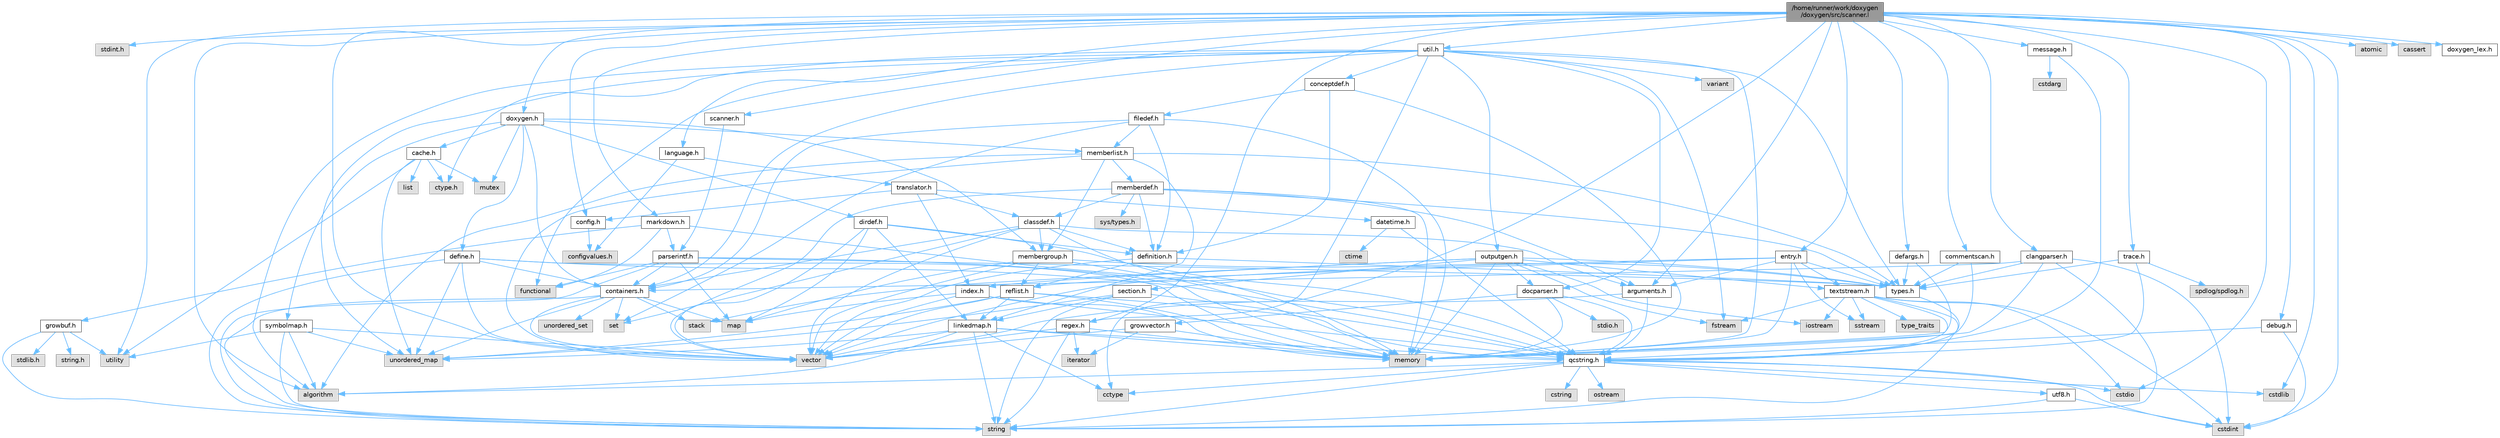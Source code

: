 digraph "/home/runner/work/doxygen/doxygen/src/scanner.l"
{
 // INTERACTIVE_SVG=YES
 // LATEX_PDF_SIZE
  bgcolor="transparent";
  edge [fontname=Helvetica,fontsize=10,labelfontname=Helvetica,labelfontsize=10];
  node [fontname=Helvetica,fontsize=10,shape=box,height=0.2,width=0.4];
  Node1 [id="Node000001",label="/home/runner/work/doxygen\l/doxygen/src/scanner.l",height=0.2,width=0.4,color="gray40", fillcolor="grey60", style="filled", fontcolor="black"];
  Node1 -> Node2 [id="edge1_Node000001_Node000002",color="steelblue1",style="solid"];
  Node2 [id="Node000002",label="stdint.h",height=0.2,width=0.4,color="grey60", fillcolor="#E0E0E0", style="filled"];
  Node1 -> Node3 [id="edge2_Node000001_Node000003",color="steelblue1",style="solid"];
  Node3 [id="Node000003",label="algorithm",height=0.2,width=0.4,color="grey60", fillcolor="#E0E0E0", style="filled"];
  Node1 -> Node4 [id="edge3_Node000001_Node000004",color="steelblue1",style="solid"];
  Node4 [id="Node000004",label="vector",height=0.2,width=0.4,color="grey60", fillcolor="#E0E0E0", style="filled"];
  Node1 -> Node5 [id="edge4_Node000001_Node000005",color="steelblue1",style="solid"];
  Node5 [id="Node000005",label="utility",height=0.2,width=0.4,color="grey60", fillcolor="#E0E0E0", style="filled"];
  Node1 -> Node6 [id="edge5_Node000001_Node000006",color="steelblue1",style="solid"];
  Node6 [id="Node000006",label="atomic",height=0.2,width=0.4,color="grey60", fillcolor="#E0E0E0", style="filled"];
  Node1 -> Node7 [id="edge6_Node000001_Node000007",color="steelblue1",style="solid"];
  Node7 [id="Node000007",label="cstdint",height=0.2,width=0.4,color="grey60", fillcolor="#E0E0E0", style="filled"];
  Node1 -> Node8 [id="edge7_Node000001_Node000008",color="steelblue1",style="solid"];
  Node8 [id="Node000008",label="cstdio",height=0.2,width=0.4,color="grey60", fillcolor="#E0E0E0", style="filled"];
  Node1 -> Node9 [id="edge8_Node000001_Node000009",color="steelblue1",style="solid"];
  Node9 [id="Node000009",label="cstdlib",height=0.2,width=0.4,color="grey60", fillcolor="#E0E0E0", style="filled"];
  Node1 -> Node10 [id="edge9_Node000001_Node000010",color="steelblue1",style="solid"];
  Node10 [id="Node000010",label="cassert",height=0.2,width=0.4,color="grey60", fillcolor="#E0E0E0", style="filled"];
  Node1 -> Node11 [id="edge10_Node000001_Node000011",color="steelblue1",style="solid"];
  Node11 [id="Node000011",label="cctype",height=0.2,width=0.4,color="grey60", fillcolor="#E0E0E0", style="filled"];
  Node1 -> Node12 [id="edge11_Node000001_Node000012",color="steelblue1",style="solid"];
  Node12 [id="Node000012",label="scanner.h",height=0.2,width=0.4,color="grey40", fillcolor="white", style="filled",URL="$db/d62/scanner_8h.html",tooltip=" "];
  Node12 -> Node13 [id="edge12_Node000012_Node000013",color="steelblue1",style="solid"];
  Node13 [id="Node000013",label="parserintf.h",height=0.2,width=0.4,color="grey40", fillcolor="white", style="filled",URL="$da/d55/parserintf_8h.html",tooltip=" "];
  Node13 -> Node14 [id="edge13_Node000013_Node000014",color="steelblue1",style="solid"];
  Node14 [id="Node000014",label="functional",height=0.2,width=0.4,color="grey60", fillcolor="#E0E0E0", style="filled"];
  Node13 -> Node15 [id="edge14_Node000013_Node000015",color="steelblue1",style="solid"];
  Node15 [id="Node000015",label="memory",height=0.2,width=0.4,color="grey60", fillcolor="#E0E0E0", style="filled"];
  Node13 -> Node16 [id="edge15_Node000013_Node000016",color="steelblue1",style="solid"];
  Node16 [id="Node000016",label="map",height=0.2,width=0.4,color="grey60", fillcolor="#E0E0E0", style="filled"];
  Node13 -> Node17 [id="edge16_Node000013_Node000017",color="steelblue1",style="solid"];
  Node17 [id="Node000017",label="string",height=0.2,width=0.4,color="grey60", fillcolor="#E0E0E0", style="filled"];
  Node13 -> Node18 [id="edge17_Node000013_Node000018",color="steelblue1",style="solid"];
  Node18 [id="Node000018",label="types.h",height=0.2,width=0.4,color="grey40", fillcolor="white", style="filled",URL="$d9/d49/types_8h.html",tooltip="This file contains a number of basic enums and types."];
  Node18 -> Node19 [id="edge18_Node000018_Node000019",color="steelblue1",style="solid"];
  Node19 [id="Node000019",label="qcstring.h",height=0.2,width=0.4,color="grey40", fillcolor="white", style="filled",URL="$d7/d5c/qcstring_8h.html",tooltip=" "];
  Node19 -> Node17 [id="edge19_Node000019_Node000017",color="steelblue1",style="solid"];
  Node19 -> Node3 [id="edge20_Node000019_Node000003",color="steelblue1",style="solid"];
  Node19 -> Node11 [id="edge21_Node000019_Node000011",color="steelblue1",style="solid"];
  Node19 -> Node20 [id="edge22_Node000019_Node000020",color="steelblue1",style="solid"];
  Node20 [id="Node000020",label="cstring",height=0.2,width=0.4,color="grey60", fillcolor="#E0E0E0", style="filled"];
  Node19 -> Node8 [id="edge23_Node000019_Node000008",color="steelblue1",style="solid"];
  Node19 -> Node9 [id="edge24_Node000019_Node000009",color="steelblue1",style="solid"];
  Node19 -> Node7 [id="edge25_Node000019_Node000007",color="steelblue1",style="solid"];
  Node19 -> Node21 [id="edge26_Node000019_Node000021",color="steelblue1",style="solid"];
  Node21 [id="Node000021",label="ostream",height=0.2,width=0.4,color="grey60", fillcolor="#E0E0E0", style="filled"];
  Node19 -> Node22 [id="edge27_Node000019_Node000022",color="steelblue1",style="solid"];
  Node22 [id="Node000022",label="utf8.h",height=0.2,width=0.4,color="grey40", fillcolor="white", style="filled",URL="$db/d7c/utf8_8h.html",tooltip="Various UTF8 related helper functions."];
  Node22 -> Node7 [id="edge28_Node000022_Node000007",color="steelblue1",style="solid"];
  Node22 -> Node17 [id="edge29_Node000022_Node000017",color="steelblue1",style="solid"];
  Node13 -> Node23 [id="edge30_Node000013_Node000023",color="steelblue1",style="solid"];
  Node23 [id="Node000023",label="containers.h",height=0.2,width=0.4,color="grey40", fillcolor="white", style="filled",URL="$d5/d75/containers_8h.html",tooltip=" "];
  Node23 -> Node4 [id="edge31_Node000023_Node000004",color="steelblue1",style="solid"];
  Node23 -> Node17 [id="edge32_Node000023_Node000017",color="steelblue1",style="solid"];
  Node23 -> Node24 [id="edge33_Node000023_Node000024",color="steelblue1",style="solid"];
  Node24 [id="Node000024",label="set",height=0.2,width=0.4,color="grey60", fillcolor="#E0E0E0", style="filled"];
  Node23 -> Node16 [id="edge34_Node000023_Node000016",color="steelblue1",style="solid"];
  Node23 -> Node25 [id="edge35_Node000023_Node000025",color="steelblue1",style="solid"];
  Node25 [id="Node000025",label="unordered_set",height=0.2,width=0.4,color="grey60", fillcolor="#E0E0E0", style="filled"];
  Node23 -> Node26 [id="edge36_Node000023_Node000026",color="steelblue1",style="solid"];
  Node26 [id="Node000026",label="unordered_map",height=0.2,width=0.4,color="grey60", fillcolor="#E0E0E0", style="filled"];
  Node23 -> Node27 [id="edge37_Node000023_Node000027",color="steelblue1",style="solid"];
  Node27 [id="Node000027",label="stack",height=0.2,width=0.4,color="grey60", fillcolor="#E0E0E0", style="filled"];
  Node1 -> Node28 [id="edge38_Node000001_Node000028",color="steelblue1",style="solid"];
  Node28 [id="Node000028",label="entry.h",height=0.2,width=0.4,color="grey40", fillcolor="white", style="filled",URL="$d1/dc6/entry_8h.html",tooltip=" "];
  Node28 -> Node4 [id="edge39_Node000028_Node000004",color="steelblue1",style="solid"];
  Node28 -> Node15 [id="edge40_Node000028_Node000015",color="steelblue1",style="solid"];
  Node28 -> Node29 [id="edge41_Node000028_Node000029",color="steelblue1",style="solid"];
  Node29 [id="Node000029",label="sstream",height=0.2,width=0.4,color="grey60", fillcolor="#E0E0E0", style="filled"];
  Node28 -> Node18 [id="edge42_Node000028_Node000018",color="steelblue1",style="solid"];
  Node28 -> Node30 [id="edge43_Node000028_Node000030",color="steelblue1",style="solid"];
  Node30 [id="Node000030",label="arguments.h",height=0.2,width=0.4,color="grey40", fillcolor="white", style="filled",URL="$df/d9b/arguments_8h.html",tooltip=" "];
  Node30 -> Node4 [id="edge44_Node000030_Node000004",color="steelblue1",style="solid"];
  Node30 -> Node19 [id="edge45_Node000030_Node000019",color="steelblue1",style="solid"];
  Node28 -> Node31 [id="edge46_Node000028_Node000031",color="steelblue1",style="solid"];
  Node31 [id="Node000031",label="reflist.h",height=0.2,width=0.4,color="grey40", fillcolor="white", style="filled",URL="$d1/d02/reflist_8h.html",tooltip=" "];
  Node31 -> Node4 [id="edge47_Node000031_Node000004",color="steelblue1",style="solid"];
  Node31 -> Node26 [id="edge48_Node000031_Node000026",color="steelblue1",style="solid"];
  Node31 -> Node15 [id="edge49_Node000031_Node000015",color="steelblue1",style="solid"];
  Node31 -> Node19 [id="edge50_Node000031_Node000019",color="steelblue1",style="solid"];
  Node31 -> Node32 [id="edge51_Node000031_Node000032",color="steelblue1",style="solid"];
  Node32 [id="Node000032",label="linkedmap.h",height=0.2,width=0.4,color="grey40", fillcolor="white", style="filled",URL="$da/de1/linkedmap_8h.html",tooltip=" "];
  Node32 -> Node26 [id="edge52_Node000032_Node000026",color="steelblue1",style="solid"];
  Node32 -> Node4 [id="edge53_Node000032_Node000004",color="steelblue1",style="solid"];
  Node32 -> Node15 [id="edge54_Node000032_Node000015",color="steelblue1",style="solid"];
  Node32 -> Node17 [id="edge55_Node000032_Node000017",color="steelblue1",style="solid"];
  Node32 -> Node3 [id="edge56_Node000032_Node000003",color="steelblue1",style="solid"];
  Node32 -> Node11 [id="edge57_Node000032_Node000011",color="steelblue1",style="solid"];
  Node32 -> Node19 [id="edge58_Node000032_Node000019",color="steelblue1",style="solid"];
  Node28 -> Node33 [id="edge59_Node000028_Node000033",color="steelblue1",style="solid"];
  Node33 [id="Node000033",label="textstream.h",height=0.2,width=0.4,color="grey40", fillcolor="white", style="filled",URL="$d4/d7d/textstream_8h.html",tooltip=" "];
  Node33 -> Node17 [id="edge60_Node000033_Node000017",color="steelblue1",style="solid"];
  Node33 -> Node34 [id="edge61_Node000033_Node000034",color="steelblue1",style="solid"];
  Node34 [id="Node000034",label="iostream",height=0.2,width=0.4,color="grey60", fillcolor="#E0E0E0", style="filled"];
  Node33 -> Node29 [id="edge62_Node000033_Node000029",color="steelblue1",style="solid"];
  Node33 -> Node7 [id="edge63_Node000033_Node000007",color="steelblue1",style="solid"];
  Node33 -> Node8 [id="edge64_Node000033_Node000008",color="steelblue1",style="solid"];
  Node33 -> Node35 [id="edge65_Node000033_Node000035",color="steelblue1",style="solid"];
  Node35 [id="Node000035",label="fstream",height=0.2,width=0.4,color="grey60", fillcolor="#E0E0E0", style="filled"];
  Node33 -> Node36 [id="edge66_Node000033_Node000036",color="steelblue1",style="solid"];
  Node36 [id="Node000036",label="type_traits",height=0.2,width=0.4,color="grey60", fillcolor="#E0E0E0", style="filled"];
  Node33 -> Node19 [id="edge67_Node000033_Node000019",color="steelblue1",style="solid"];
  Node1 -> Node37 [id="edge68_Node000001_Node000037",color="steelblue1",style="solid"];
  Node37 [id="Node000037",label="message.h",height=0.2,width=0.4,color="grey40", fillcolor="white", style="filled",URL="$d2/d0d/message_8h.html",tooltip=" "];
  Node37 -> Node38 [id="edge69_Node000037_Node000038",color="steelblue1",style="solid"];
  Node38 [id="Node000038",label="cstdarg",height=0.2,width=0.4,color="grey60", fillcolor="#E0E0E0", style="filled"];
  Node37 -> Node19 [id="edge70_Node000037_Node000019",color="steelblue1",style="solid"];
  Node1 -> Node39 [id="edge71_Node000001_Node000039",color="steelblue1",style="solid"];
  Node39 [id="Node000039",label="config.h",height=0.2,width=0.4,color="grey40", fillcolor="white", style="filled",URL="$db/d16/config_8h.html",tooltip=" "];
  Node39 -> Node40 [id="edge72_Node000039_Node000040",color="steelblue1",style="solid"];
  Node40 [id="Node000040",label="configvalues.h",height=0.2,width=0.4,color="grey60", fillcolor="#E0E0E0", style="filled"];
  Node1 -> Node41 [id="edge73_Node000001_Node000041",color="steelblue1",style="solid"];
  Node41 [id="Node000041",label="doxygen.h",height=0.2,width=0.4,color="grey40", fillcolor="white", style="filled",URL="$d1/da1/doxygen_8h.html",tooltip=" "];
  Node41 -> Node42 [id="edge74_Node000041_Node000042",color="steelblue1",style="solid"];
  Node42 [id="Node000042",label="mutex",height=0.2,width=0.4,color="grey60", fillcolor="#E0E0E0", style="filled"];
  Node41 -> Node23 [id="edge75_Node000041_Node000023",color="steelblue1",style="solid"];
  Node41 -> Node43 [id="edge76_Node000041_Node000043",color="steelblue1",style="solid"];
  Node43 [id="Node000043",label="membergroup.h",height=0.2,width=0.4,color="grey40", fillcolor="white", style="filled",URL="$d9/d11/membergroup_8h.html",tooltip=" "];
  Node43 -> Node4 [id="edge77_Node000043_Node000004",color="steelblue1",style="solid"];
  Node43 -> Node16 [id="edge78_Node000043_Node000016",color="steelblue1",style="solid"];
  Node43 -> Node15 [id="edge79_Node000043_Node000015",color="steelblue1",style="solid"];
  Node43 -> Node18 [id="edge80_Node000043_Node000018",color="steelblue1",style="solid"];
  Node43 -> Node31 [id="edge81_Node000043_Node000031",color="steelblue1",style="solid"];
  Node41 -> Node44 [id="edge82_Node000041_Node000044",color="steelblue1",style="solid"];
  Node44 [id="Node000044",label="dirdef.h",height=0.2,width=0.4,color="grey40", fillcolor="white", style="filled",URL="$d6/d15/dirdef_8h.html",tooltip=" "];
  Node44 -> Node4 [id="edge83_Node000044_Node000004",color="steelblue1",style="solid"];
  Node44 -> Node16 [id="edge84_Node000044_Node000016",color="steelblue1",style="solid"];
  Node44 -> Node19 [id="edge85_Node000044_Node000019",color="steelblue1",style="solid"];
  Node44 -> Node32 [id="edge86_Node000044_Node000032",color="steelblue1",style="solid"];
  Node44 -> Node45 [id="edge87_Node000044_Node000045",color="steelblue1",style="solid"];
  Node45 [id="Node000045",label="definition.h",height=0.2,width=0.4,color="grey40", fillcolor="white", style="filled",URL="$df/da1/definition_8h.html",tooltip=" "];
  Node45 -> Node4 [id="edge88_Node000045_Node000004",color="steelblue1",style="solid"];
  Node45 -> Node18 [id="edge89_Node000045_Node000018",color="steelblue1",style="solid"];
  Node45 -> Node31 [id="edge90_Node000045_Node000031",color="steelblue1",style="solid"];
  Node41 -> Node46 [id="edge91_Node000041_Node000046",color="steelblue1",style="solid"];
  Node46 [id="Node000046",label="memberlist.h",height=0.2,width=0.4,color="grey40", fillcolor="white", style="filled",URL="$dd/d78/memberlist_8h.html",tooltip=" "];
  Node46 -> Node4 [id="edge92_Node000046_Node000004",color="steelblue1",style="solid"];
  Node46 -> Node3 [id="edge93_Node000046_Node000003",color="steelblue1",style="solid"];
  Node46 -> Node47 [id="edge94_Node000046_Node000047",color="steelblue1",style="solid"];
  Node47 [id="Node000047",label="memberdef.h",height=0.2,width=0.4,color="grey40", fillcolor="white", style="filled",URL="$d4/d46/memberdef_8h.html",tooltip=" "];
  Node47 -> Node4 [id="edge95_Node000047_Node000004",color="steelblue1",style="solid"];
  Node47 -> Node15 [id="edge96_Node000047_Node000015",color="steelblue1",style="solid"];
  Node47 -> Node48 [id="edge97_Node000047_Node000048",color="steelblue1",style="solid"];
  Node48 [id="Node000048",label="sys/types.h",height=0.2,width=0.4,color="grey60", fillcolor="#E0E0E0", style="filled"];
  Node47 -> Node18 [id="edge98_Node000047_Node000018",color="steelblue1",style="solid"];
  Node47 -> Node45 [id="edge99_Node000047_Node000045",color="steelblue1",style="solid"];
  Node47 -> Node30 [id="edge100_Node000047_Node000030",color="steelblue1",style="solid"];
  Node47 -> Node49 [id="edge101_Node000047_Node000049",color="steelblue1",style="solid"];
  Node49 [id="Node000049",label="classdef.h",height=0.2,width=0.4,color="grey40", fillcolor="white", style="filled",URL="$d1/da6/classdef_8h.html",tooltip=" "];
  Node49 -> Node15 [id="edge102_Node000049_Node000015",color="steelblue1",style="solid"];
  Node49 -> Node4 [id="edge103_Node000049_Node000004",color="steelblue1",style="solid"];
  Node49 -> Node24 [id="edge104_Node000049_Node000024",color="steelblue1",style="solid"];
  Node49 -> Node23 [id="edge105_Node000049_Node000023",color="steelblue1",style="solid"];
  Node49 -> Node45 [id="edge106_Node000049_Node000045",color="steelblue1",style="solid"];
  Node49 -> Node30 [id="edge107_Node000049_Node000030",color="steelblue1",style="solid"];
  Node49 -> Node43 [id="edge108_Node000049_Node000043",color="steelblue1",style="solid"];
  Node46 -> Node32 [id="edge109_Node000046_Node000032",color="steelblue1",style="solid"];
  Node46 -> Node18 [id="edge110_Node000046_Node000018",color="steelblue1",style="solid"];
  Node46 -> Node43 [id="edge111_Node000046_Node000043",color="steelblue1",style="solid"];
  Node41 -> Node50 [id="edge112_Node000041_Node000050",color="steelblue1",style="solid"];
  Node50 [id="Node000050",label="define.h",height=0.2,width=0.4,color="grey40", fillcolor="white", style="filled",URL="$df/d67/define_8h.html",tooltip=" "];
  Node50 -> Node4 [id="edge113_Node000050_Node000004",color="steelblue1",style="solid"];
  Node50 -> Node15 [id="edge114_Node000050_Node000015",color="steelblue1",style="solid"];
  Node50 -> Node17 [id="edge115_Node000050_Node000017",color="steelblue1",style="solid"];
  Node50 -> Node26 [id="edge116_Node000050_Node000026",color="steelblue1",style="solid"];
  Node50 -> Node19 [id="edge117_Node000050_Node000019",color="steelblue1",style="solid"];
  Node50 -> Node23 [id="edge118_Node000050_Node000023",color="steelblue1",style="solid"];
  Node41 -> Node51 [id="edge119_Node000041_Node000051",color="steelblue1",style="solid"];
  Node51 [id="Node000051",label="cache.h",height=0.2,width=0.4,color="grey40", fillcolor="white", style="filled",URL="$d3/d26/cache_8h.html",tooltip=" "];
  Node51 -> Node52 [id="edge120_Node000051_Node000052",color="steelblue1",style="solid"];
  Node52 [id="Node000052",label="list",height=0.2,width=0.4,color="grey60", fillcolor="#E0E0E0", style="filled"];
  Node51 -> Node26 [id="edge121_Node000051_Node000026",color="steelblue1",style="solid"];
  Node51 -> Node42 [id="edge122_Node000051_Node000042",color="steelblue1",style="solid"];
  Node51 -> Node5 [id="edge123_Node000051_Node000005",color="steelblue1",style="solid"];
  Node51 -> Node53 [id="edge124_Node000051_Node000053",color="steelblue1",style="solid"];
  Node53 [id="Node000053",label="ctype.h",height=0.2,width=0.4,color="grey60", fillcolor="#E0E0E0", style="filled"];
  Node41 -> Node54 [id="edge125_Node000041_Node000054",color="steelblue1",style="solid"];
  Node54 [id="Node000054",label="symbolmap.h",height=0.2,width=0.4,color="grey40", fillcolor="white", style="filled",URL="$d7/ddd/symbolmap_8h.html",tooltip=" "];
  Node54 -> Node3 [id="edge126_Node000054_Node000003",color="steelblue1",style="solid"];
  Node54 -> Node26 [id="edge127_Node000054_Node000026",color="steelblue1",style="solid"];
  Node54 -> Node4 [id="edge128_Node000054_Node000004",color="steelblue1",style="solid"];
  Node54 -> Node17 [id="edge129_Node000054_Node000017",color="steelblue1",style="solid"];
  Node54 -> Node5 [id="edge130_Node000054_Node000005",color="steelblue1",style="solid"];
  Node1 -> Node55 [id="edge131_Node000001_Node000055",color="steelblue1",style="solid"];
  Node55 [id="Node000055",label="util.h",height=0.2,width=0.4,color="grey40", fillcolor="white", style="filled",URL="$d8/d3c/util_8h.html",tooltip="A bunch of utility functions."];
  Node55 -> Node15 [id="edge132_Node000055_Node000015",color="steelblue1",style="solid"];
  Node55 -> Node26 [id="edge133_Node000055_Node000026",color="steelblue1",style="solid"];
  Node55 -> Node3 [id="edge134_Node000055_Node000003",color="steelblue1",style="solid"];
  Node55 -> Node14 [id="edge135_Node000055_Node000014",color="steelblue1",style="solid"];
  Node55 -> Node35 [id="edge136_Node000055_Node000035",color="steelblue1",style="solid"];
  Node55 -> Node56 [id="edge137_Node000055_Node000056",color="steelblue1",style="solid"];
  Node56 [id="Node000056",label="variant",height=0.2,width=0.4,color="grey60", fillcolor="#E0E0E0", style="filled"];
  Node55 -> Node53 [id="edge138_Node000055_Node000053",color="steelblue1",style="solid"];
  Node55 -> Node18 [id="edge139_Node000055_Node000018",color="steelblue1",style="solid"];
  Node55 -> Node57 [id="edge140_Node000055_Node000057",color="steelblue1",style="solid"];
  Node57 [id="Node000057",label="docparser.h",height=0.2,width=0.4,color="grey40", fillcolor="white", style="filled",URL="$de/d9c/docparser_8h.html",tooltip=" "];
  Node57 -> Node58 [id="edge141_Node000057_Node000058",color="steelblue1",style="solid"];
  Node58 [id="Node000058",label="stdio.h",height=0.2,width=0.4,color="grey60", fillcolor="#E0E0E0", style="filled"];
  Node57 -> Node15 [id="edge142_Node000057_Node000015",color="steelblue1",style="solid"];
  Node57 -> Node19 [id="edge143_Node000057_Node000019",color="steelblue1",style="solid"];
  Node57 -> Node59 [id="edge144_Node000057_Node000059",color="steelblue1",style="solid"];
  Node59 [id="Node000059",label="growvector.h",height=0.2,width=0.4,color="grey40", fillcolor="white", style="filled",URL="$d7/d50/growvector_8h.html",tooltip=" "];
  Node59 -> Node4 [id="edge145_Node000059_Node000004",color="steelblue1",style="solid"];
  Node59 -> Node15 [id="edge146_Node000059_Node000015",color="steelblue1",style="solid"];
  Node59 -> Node60 [id="edge147_Node000059_Node000060",color="steelblue1",style="solid"];
  Node60 [id="Node000060",label="iterator",height=0.2,width=0.4,color="grey60", fillcolor="#E0E0E0", style="filled"];
  Node55 -> Node23 [id="edge148_Node000055_Node000023",color="steelblue1",style="solid"];
  Node55 -> Node61 [id="edge149_Node000055_Node000061",color="steelblue1",style="solid"];
  Node61 [id="Node000061",label="outputgen.h",height=0.2,width=0.4,color="grey40", fillcolor="white", style="filled",URL="$df/d06/outputgen_8h.html",tooltip=" "];
  Node61 -> Node15 [id="edge150_Node000061_Node000015",color="steelblue1",style="solid"];
  Node61 -> Node27 [id="edge151_Node000061_Node000027",color="steelblue1",style="solid"];
  Node61 -> Node34 [id="edge152_Node000061_Node000034",color="steelblue1",style="solid"];
  Node61 -> Node35 [id="edge153_Node000061_Node000035",color="steelblue1",style="solid"];
  Node61 -> Node18 [id="edge154_Node000061_Node000018",color="steelblue1",style="solid"];
  Node61 -> Node62 [id="edge155_Node000061_Node000062",color="steelblue1",style="solid"];
  Node62 [id="Node000062",label="index.h",height=0.2,width=0.4,color="grey40", fillcolor="white", style="filled",URL="$d1/db5/index_8h.html",tooltip=" "];
  Node62 -> Node15 [id="edge156_Node000062_Node000015",color="steelblue1",style="solid"];
  Node62 -> Node4 [id="edge157_Node000062_Node000004",color="steelblue1",style="solid"];
  Node62 -> Node16 [id="edge158_Node000062_Node000016",color="steelblue1",style="solid"];
  Node62 -> Node19 [id="edge159_Node000062_Node000019",color="steelblue1",style="solid"];
  Node61 -> Node63 [id="edge160_Node000061_Node000063",color="steelblue1",style="solid"];
  Node63 [id="Node000063",label="section.h",height=0.2,width=0.4,color="grey40", fillcolor="white", style="filled",URL="$d1/d2a/section_8h.html",tooltip=" "];
  Node63 -> Node17 [id="edge161_Node000063_Node000017",color="steelblue1",style="solid"];
  Node63 -> Node26 [id="edge162_Node000063_Node000026",color="steelblue1",style="solid"];
  Node63 -> Node19 [id="edge163_Node000063_Node000019",color="steelblue1",style="solid"];
  Node63 -> Node32 [id="edge164_Node000063_Node000032",color="steelblue1",style="solid"];
  Node61 -> Node33 [id="edge165_Node000061_Node000033",color="steelblue1",style="solid"];
  Node61 -> Node57 [id="edge166_Node000061_Node000057",color="steelblue1",style="solid"];
  Node55 -> Node64 [id="edge167_Node000055_Node000064",color="steelblue1",style="solid"];
  Node64 [id="Node000064",label="regex.h",height=0.2,width=0.4,color="grey40", fillcolor="white", style="filled",URL="$d1/d21/regex_8h.html",tooltip=" "];
  Node64 -> Node15 [id="edge168_Node000064_Node000015",color="steelblue1",style="solid"];
  Node64 -> Node17 [id="edge169_Node000064_Node000017",color="steelblue1",style="solid"];
  Node64 -> Node4 [id="edge170_Node000064_Node000004",color="steelblue1",style="solid"];
  Node64 -> Node60 [id="edge171_Node000064_Node000060",color="steelblue1",style="solid"];
  Node55 -> Node65 [id="edge172_Node000055_Node000065",color="steelblue1",style="solid"];
  Node65 [id="Node000065",label="conceptdef.h",height=0.2,width=0.4,color="grey40", fillcolor="white", style="filled",URL="$da/df1/conceptdef_8h.html",tooltip=" "];
  Node65 -> Node15 [id="edge173_Node000065_Node000015",color="steelblue1",style="solid"];
  Node65 -> Node45 [id="edge174_Node000065_Node000045",color="steelblue1",style="solid"];
  Node65 -> Node66 [id="edge175_Node000065_Node000066",color="steelblue1",style="solid"];
  Node66 [id="Node000066",label="filedef.h",height=0.2,width=0.4,color="grey40", fillcolor="white", style="filled",URL="$d4/d3a/filedef_8h.html",tooltip=" "];
  Node66 -> Node15 [id="edge176_Node000066_Node000015",color="steelblue1",style="solid"];
  Node66 -> Node24 [id="edge177_Node000066_Node000024",color="steelblue1",style="solid"];
  Node66 -> Node45 [id="edge178_Node000066_Node000045",color="steelblue1",style="solid"];
  Node66 -> Node46 [id="edge179_Node000066_Node000046",color="steelblue1",style="solid"];
  Node66 -> Node23 [id="edge180_Node000066_Node000023",color="steelblue1",style="solid"];
  Node1 -> Node67 [id="edge181_Node000001_Node000067",color="steelblue1",style="solid"];
  Node67 [id="Node000067",label="defargs.h",height=0.2,width=0.4,color="grey40", fillcolor="white", style="filled",URL="$d8/d65/defargs_8h.html",tooltip=" "];
  Node67 -> Node18 [id="edge182_Node000067_Node000018",color="steelblue1",style="solid"];
  Node67 -> Node15 [id="edge183_Node000067_Node000015",color="steelblue1",style="solid"];
  Node1 -> Node68 [id="edge184_Node000001_Node000068",color="steelblue1",style="solid"];
  Node68 [id="Node000068",label="language.h",height=0.2,width=0.4,color="grey40", fillcolor="white", style="filled",URL="$d8/dce/language_8h.html",tooltip=" "];
  Node68 -> Node69 [id="edge185_Node000068_Node000069",color="steelblue1",style="solid"];
  Node69 [id="Node000069",label="translator.h",height=0.2,width=0.4,color="grey40", fillcolor="white", style="filled",URL="$d9/df1/translator_8h.html",tooltip=" "];
  Node69 -> Node49 [id="edge186_Node000069_Node000049",color="steelblue1",style="solid"];
  Node69 -> Node39 [id="edge187_Node000069_Node000039",color="steelblue1",style="solid"];
  Node69 -> Node70 [id="edge188_Node000069_Node000070",color="steelblue1",style="solid"];
  Node70 [id="Node000070",label="datetime.h",height=0.2,width=0.4,color="grey40", fillcolor="white", style="filled",URL="$de/d1b/datetime_8h.html",tooltip=" "];
  Node70 -> Node71 [id="edge189_Node000070_Node000071",color="steelblue1",style="solid"];
  Node71 [id="Node000071",label="ctime",height=0.2,width=0.4,color="grey60", fillcolor="#E0E0E0", style="filled"];
  Node70 -> Node19 [id="edge190_Node000070_Node000019",color="steelblue1",style="solid"];
  Node69 -> Node62 [id="edge191_Node000069_Node000062",color="steelblue1",style="solid"];
  Node68 -> Node40 [id="edge192_Node000068_Node000040",color="steelblue1",style="solid"];
  Node1 -> Node72 [id="edge193_Node000001_Node000072",color="steelblue1",style="solid"];
  Node72 [id="Node000072",label="commentscan.h",height=0.2,width=0.4,color="grey40", fillcolor="white", style="filled",URL="$db/d0d/commentscan_8h.html",tooltip="Interface for the comment block scanner."];
  Node72 -> Node15 [id="edge194_Node000072_Node000015",color="steelblue1",style="solid"];
  Node72 -> Node18 [id="edge195_Node000072_Node000018",color="steelblue1",style="solid"];
  Node1 -> Node30 [id="edge196_Node000001_Node000030",color="steelblue1",style="solid"];
  Node1 -> Node73 [id="edge197_Node000001_Node000073",color="steelblue1",style="solid"];
  Node73 [id="Node000073",label="clangparser.h",height=0.2,width=0.4,color="grey40", fillcolor="white", style="filled",URL="$d5/df7/clangparser_8h.html",tooltip=" "];
  Node73 -> Node23 [id="edge198_Node000073_Node000023",color="steelblue1",style="solid"];
  Node73 -> Node18 [id="edge199_Node000073_Node000018",color="steelblue1",style="solid"];
  Node73 -> Node15 [id="edge200_Node000073_Node000015",color="steelblue1",style="solid"];
  Node73 -> Node17 [id="edge201_Node000073_Node000017",color="steelblue1",style="solid"];
  Node73 -> Node7 [id="edge202_Node000073_Node000007",color="steelblue1",style="solid"];
  Node1 -> Node74 [id="edge203_Node000001_Node000074",color="steelblue1",style="solid"];
  Node74 [id="Node000074",label="markdown.h",height=0.2,width=0.4,color="grey40", fillcolor="white", style="filled",URL="$d2/d0c/markdown_8h.html",tooltip=" "];
  Node74 -> Node14 [id="edge204_Node000074_Node000014",color="steelblue1",style="solid"];
  Node74 -> Node19 [id="edge205_Node000074_Node000019",color="steelblue1",style="solid"];
  Node74 -> Node13 [id="edge206_Node000074_Node000013",color="steelblue1",style="solid"];
  Node74 -> Node75 [id="edge207_Node000074_Node000075",color="steelblue1",style="solid"];
  Node75 [id="Node000075",label="growbuf.h",height=0.2,width=0.4,color="grey40", fillcolor="white", style="filled",URL="$dd/d72/growbuf_8h.html",tooltip=" "];
  Node75 -> Node5 [id="edge208_Node000075_Node000005",color="steelblue1",style="solid"];
  Node75 -> Node76 [id="edge209_Node000075_Node000076",color="steelblue1",style="solid"];
  Node76 [id="Node000076",label="stdlib.h",height=0.2,width=0.4,color="grey60", fillcolor="#E0E0E0", style="filled"];
  Node75 -> Node77 [id="edge210_Node000075_Node000077",color="steelblue1",style="solid"];
  Node77 [id="Node000077",label="string.h",height=0.2,width=0.4,color="grey60", fillcolor="#E0E0E0", style="filled"];
  Node75 -> Node17 [id="edge211_Node000075_Node000017",color="steelblue1",style="solid"];
  Node1 -> Node64 [id="edge212_Node000001_Node000064",color="steelblue1",style="solid"];
  Node1 -> Node78 [id="edge213_Node000001_Node000078",color="steelblue1",style="solid"];
  Node78 [id="Node000078",label="trace.h",height=0.2,width=0.4,color="grey40", fillcolor="white", style="filled",URL="$d1/d1b/trace_8h.html",tooltip=" "];
  Node78 -> Node79 [id="edge214_Node000078_Node000079",color="steelblue1",style="solid"];
  Node79 [id="Node000079",label="spdlog/spdlog.h",height=0.2,width=0.4,color="grey60", fillcolor="#E0E0E0", style="filled"];
  Node78 -> Node18 [id="edge215_Node000078_Node000018",color="steelblue1",style="solid"];
  Node78 -> Node19 [id="edge216_Node000078_Node000019",color="steelblue1",style="solid"];
  Node1 -> Node80 [id="edge217_Node000001_Node000080",color="steelblue1",style="solid"];
  Node80 [id="Node000080",label="debug.h",height=0.2,width=0.4,color="grey40", fillcolor="white", style="filled",URL="$db/d16/debug_8h.html",tooltip=" "];
  Node80 -> Node7 [id="edge218_Node000080_Node000007",color="steelblue1",style="solid"];
  Node80 -> Node19 [id="edge219_Node000080_Node000019",color="steelblue1",style="solid"];
  Node1 -> Node81 [id="edge220_Node000001_Node000081",color="steelblue1",style="solid"];
  Node81 [id="Node000081",label="doxygen_lex.h",height=0.2,width=0.4,color="grey40", fillcolor="white", style="filled",URL="$d6/da5/doxygen__lex_8h.html",tooltip=" "];
}

